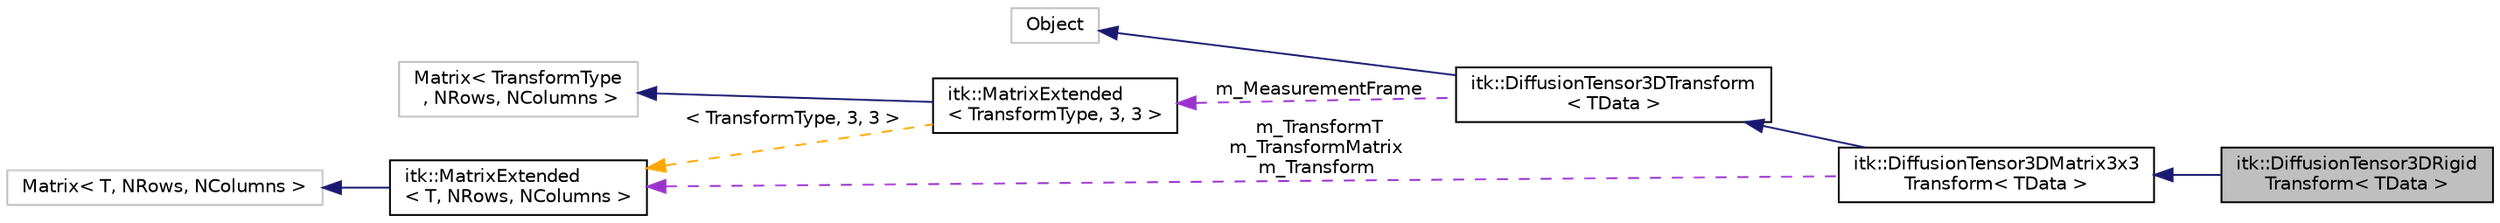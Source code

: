 digraph "itk::DiffusionTensor3DRigidTransform&lt; TData &gt;"
{
  bgcolor="transparent";
  edge [fontname="Helvetica",fontsize="10",labelfontname="Helvetica",labelfontsize="10"];
  node [fontname="Helvetica",fontsize="10",shape=record];
  rankdir="LR";
  Node4 [label="itk::DiffusionTensor3DRigid\lTransform\< TData \>",height=0.2,width=0.4,color="black", fillcolor="grey75", style="filled", fontcolor="black"];
  Node5 -> Node4 [dir="back",color="midnightblue",fontsize="10",style="solid",fontname="Helvetica"];
  Node5 [label="itk::DiffusionTensor3DMatrix3x3\lTransform\< TData \>",height=0.2,width=0.4,color="black",URL="$classitk_1_1DiffusionTensor3DMatrix3x3Transform.html"];
  Node6 -> Node5 [dir="back",color="midnightblue",fontsize="10",style="solid",fontname="Helvetica"];
  Node6 [label="itk::DiffusionTensor3DTransform\l\< TData \>",height=0.2,width=0.4,color="black",URL="$classitk_1_1DiffusionTensor3DTransform.html"];
  Node7 -> Node6 [dir="back",color="midnightblue",fontsize="10",style="solid",fontname="Helvetica"];
  Node7 [label="Object",height=0.2,width=0.4,color="grey75"];
  Node8 -> Node6 [dir="back",color="darkorchid3",fontsize="10",style="dashed",label=" m_MeasurementFrame" ,fontname="Helvetica"];
  Node8 [label="itk::MatrixExtended\l\< TransformType, 3, 3 \>",height=0.2,width=0.4,color="black",URL="$classitk_1_1MatrixExtended.html"];
  Node9 -> Node8 [dir="back",color="midnightblue",fontsize="10",style="solid",fontname="Helvetica"];
  Node9 [label="Matrix\< TransformType\l , NRows, NColumns \>",height=0.2,width=0.4,color="grey75"];
  Node10 -> Node8 [dir="back",color="orange",fontsize="10",style="dashed",label=" \< TransformType, 3, 3 \>" ,fontname="Helvetica"];
  Node10 [label="itk::MatrixExtended\l\< T, NRows, NColumns \>",height=0.2,width=0.4,color="black",URL="$classitk_1_1MatrixExtended.html"];
  Node11 -> Node10 [dir="back",color="midnightblue",fontsize="10",style="solid",fontname="Helvetica"];
  Node11 [label="Matrix\< T, NRows, NColumns \>",height=0.2,width=0.4,color="grey75"];
  Node10 -> Node5 [dir="back",color="darkorchid3",fontsize="10",style="dashed",label=" m_TransformT\nm_TransformMatrix\nm_Transform" ,fontname="Helvetica"];
}
